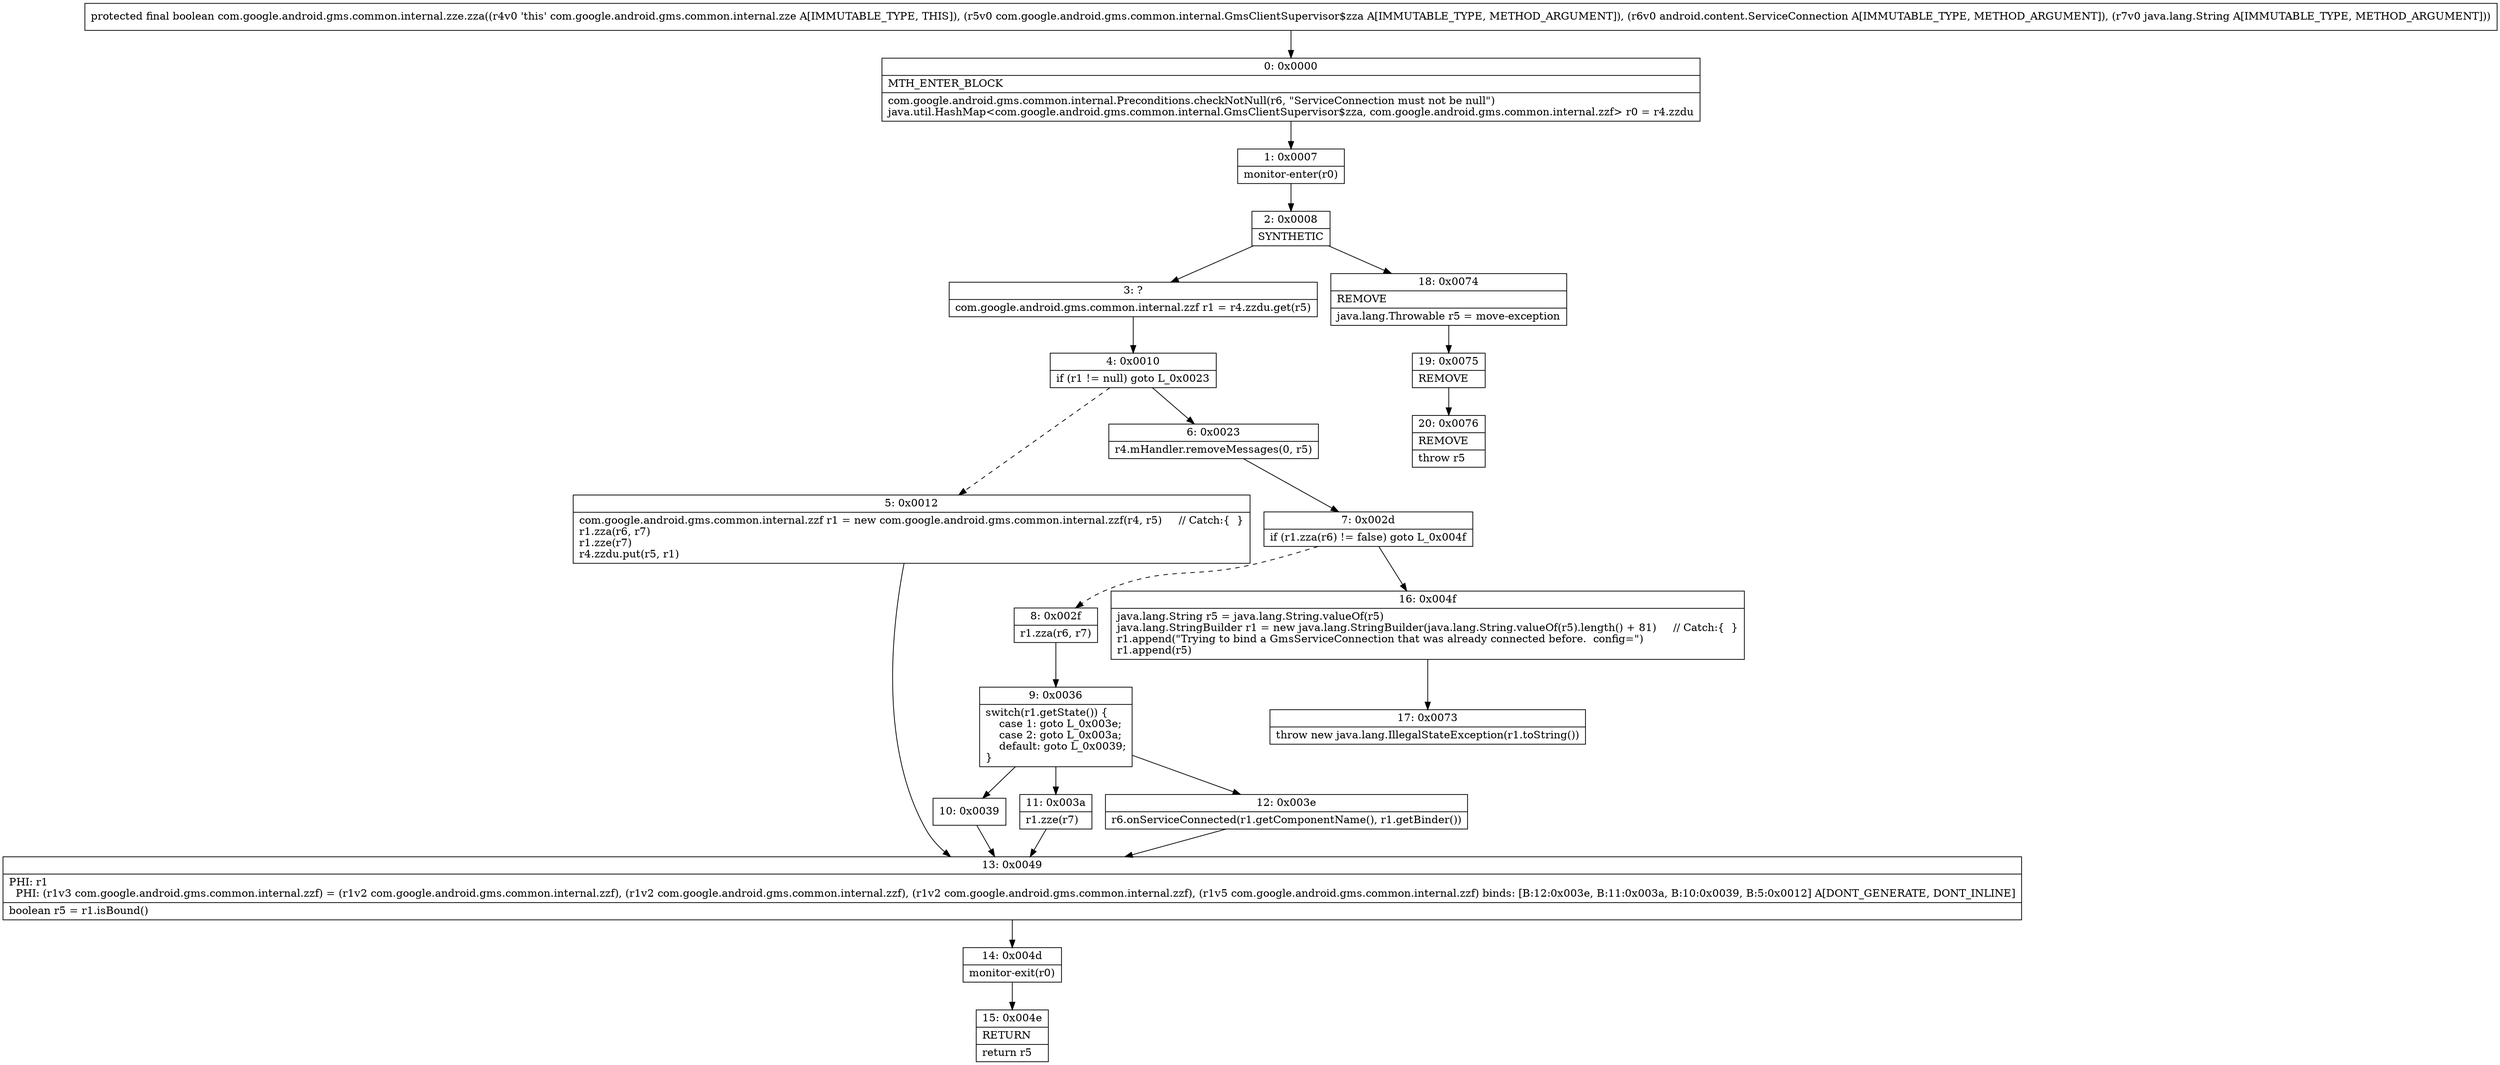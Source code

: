 digraph "CFG forcom.google.android.gms.common.internal.zze.zza(Lcom\/google\/android\/gms\/common\/internal\/GmsClientSupervisor$zza;Landroid\/content\/ServiceConnection;Ljava\/lang\/String;)Z" {
Node_0 [shape=record,label="{0\:\ 0x0000|MTH_ENTER_BLOCK\l|com.google.android.gms.common.internal.Preconditions.checkNotNull(r6, \"ServiceConnection must not be null\")\ljava.util.HashMap\<com.google.android.gms.common.internal.GmsClientSupervisor$zza, com.google.android.gms.common.internal.zzf\> r0 = r4.zzdu\l}"];
Node_1 [shape=record,label="{1\:\ 0x0007|monitor\-enter(r0)\l}"];
Node_2 [shape=record,label="{2\:\ 0x0008|SYNTHETIC\l}"];
Node_3 [shape=record,label="{3\:\ ?|com.google.android.gms.common.internal.zzf r1 = r4.zzdu.get(r5)\l}"];
Node_4 [shape=record,label="{4\:\ 0x0010|if (r1 != null) goto L_0x0023\l}"];
Node_5 [shape=record,label="{5\:\ 0x0012|com.google.android.gms.common.internal.zzf r1 = new com.google.android.gms.common.internal.zzf(r4, r5)     \/\/ Catch:\{  \}\lr1.zza(r6, r7)\lr1.zze(r7)\lr4.zzdu.put(r5, r1)\l}"];
Node_6 [shape=record,label="{6\:\ 0x0023|r4.mHandler.removeMessages(0, r5)\l}"];
Node_7 [shape=record,label="{7\:\ 0x002d|if (r1.zza(r6) != false) goto L_0x004f\l}"];
Node_8 [shape=record,label="{8\:\ 0x002f|r1.zza(r6, r7)\l}"];
Node_9 [shape=record,label="{9\:\ 0x0036|switch(r1.getState()) \{\l    case 1: goto L_0x003e;\l    case 2: goto L_0x003a;\l    default: goto L_0x0039;\l\}\l}"];
Node_10 [shape=record,label="{10\:\ 0x0039}"];
Node_11 [shape=record,label="{11\:\ 0x003a|r1.zze(r7)\l}"];
Node_12 [shape=record,label="{12\:\ 0x003e|r6.onServiceConnected(r1.getComponentName(), r1.getBinder())\l}"];
Node_13 [shape=record,label="{13\:\ 0x0049|PHI: r1 \l  PHI: (r1v3 com.google.android.gms.common.internal.zzf) = (r1v2 com.google.android.gms.common.internal.zzf), (r1v2 com.google.android.gms.common.internal.zzf), (r1v2 com.google.android.gms.common.internal.zzf), (r1v5 com.google.android.gms.common.internal.zzf) binds: [B:12:0x003e, B:11:0x003a, B:10:0x0039, B:5:0x0012] A[DONT_GENERATE, DONT_INLINE]\l|boolean r5 = r1.isBound()\l}"];
Node_14 [shape=record,label="{14\:\ 0x004d|monitor\-exit(r0)\l}"];
Node_15 [shape=record,label="{15\:\ 0x004e|RETURN\l|return r5\l}"];
Node_16 [shape=record,label="{16\:\ 0x004f|java.lang.String r5 = java.lang.String.valueOf(r5)\ljava.lang.StringBuilder r1 = new java.lang.StringBuilder(java.lang.String.valueOf(r5).length() + 81)     \/\/ Catch:\{  \}\lr1.append(\"Trying to bind a GmsServiceConnection that was already connected before.  config=\")\lr1.append(r5)\l}"];
Node_17 [shape=record,label="{17\:\ 0x0073|throw new java.lang.IllegalStateException(r1.toString())\l}"];
Node_18 [shape=record,label="{18\:\ 0x0074|REMOVE\l|java.lang.Throwable r5 = move\-exception\l}"];
Node_19 [shape=record,label="{19\:\ 0x0075|REMOVE\l}"];
Node_20 [shape=record,label="{20\:\ 0x0076|REMOVE\l|throw r5\l}"];
MethodNode[shape=record,label="{protected final boolean com.google.android.gms.common.internal.zze.zza((r4v0 'this' com.google.android.gms.common.internal.zze A[IMMUTABLE_TYPE, THIS]), (r5v0 com.google.android.gms.common.internal.GmsClientSupervisor$zza A[IMMUTABLE_TYPE, METHOD_ARGUMENT]), (r6v0 android.content.ServiceConnection A[IMMUTABLE_TYPE, METHOD_ARGUMENT]), (r7v0 java.lang.String A[IMMUTABLE_TYPE, METHOD_ARGUMENT])) }"];
MethodNode -> Node_0;
Node_0 -> Node_1;
Node_1 -> Node_2;
Node_2 -> Node_3;
Node_2 -> Node_18;
Node_3 -> Node_4;
Node_4 -> Node_5[style=dashed];
Node_4 -> Node_6;
Node_5 -> Node_13;
Node_6 -> Node_7;
Node_7 -> Node_8[style=dashed];
Node_7 -> Node_16;
Node_8 -> Node_9;
Node_9 -> Node_10;
Node_9 -> Node_11;
Node_9 -> Node_12;
Node_10 -> Node_13;
Node_11 -> Node_13;
Node_12 -> Node_13;
Node_13 -> Node_14;
Node_14 -> Node_15;
Node_16 -> Node_17;
Node_18 -> Node_19;
Node_19 -> Node_20;
}

